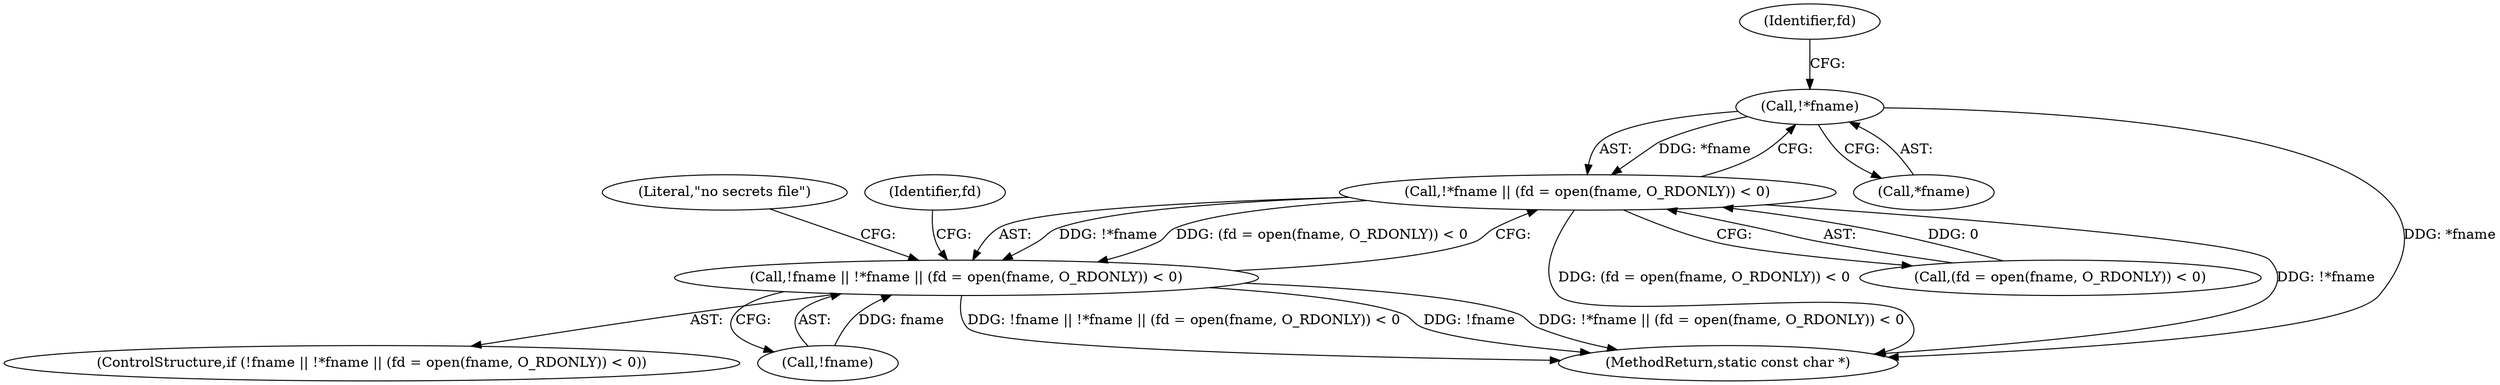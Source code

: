 digraph "0_samba_0dedfbce2c1b851684ba658861fe9d620636c56a@pointer" {
"1000139" [label="(Call,!*fname)"];
"1000138" [label="(Call,!*fname || (fd = open(fname, O_RDONLY)) < 0)"];
"1000135" [label="(Call,!fname || !*fname || (fd = open(fname, O_RDONLY)) < 0)"];
"1000136" [label="(Call,!fname)"];
"1000142" [label="(Call,(fd = open(fname, O_RDONLY)) < 0)"];
"1000150" [label="(Literal,\"no secrets file\")"];
"1000154" [label="(Identifier,fd)"];
"1000134" [label="(ControlStructure,if (!fname || !*fname || (fd = open(fname, O_RDONLY)) < 0))"];
"1000138" [label="(Call,!*fname || (fd = open(fname, O_RDONLY)) < 0)"];
"1000139" [label="(Call,!*fname)"];
"1000135" [label="(Call,!fname || !*fname || (fd = open(fname, O_RDONLY)) < 0)"];
"1000144" [label="(Identifier,fd)"];
"1000140" [label="(Call,*fname)"];
"1000197" [label="(MethodReturn,static const char *)"];
"1000139" -> "1000138"  [label="AST: "];
"1000139" -> "1000140"  [label="CFG: "];
"1000140" -> "1000139"  [label="AST: "];
"1000144" -> "1000139"  [label="CFG: "];
"1000138" -> "1000139"  [label="CFG: "];
"1000139" -> "1000197"  [label="DDG: *fname"];
"1000139" -> "1000138"  [label="DDG: *fname"];
"1000138" -> "1000135"  [label="AST: "];
"1000138" -> "1000142"  [label="CFG: "];
"1000142" -> "1000138"  [label="AST: "];
"1000135" -> "1000138"  [label="CFG: "];
"1000138" -> "1000197"  [label="DDG: (fd = open(fname, O_RDONLY)) < 0"];
"1000138" -> "1000197"  [label="DDG: !*fname"];
"1000138" -> "1000135"  [label="DDG: !*fname"];
"1000138" -> "1000135"  [label="DDG: (fd = open(fname, O_RDONLY)) < 0"];
"1000142" -> "1000138"  [label="DDG: 0"];
"1000135" -> "1000134"  [label="AST: "];
"1000135" -> "1000136"  [label="CFG: "];
"1000136" -> "1000135"  [label="AST: "];
"1000150" -> "1000135"  [label="CFG: "];
"1000154" -> "1000135"  [label="CFG: "];
"1000135" -> "1000197"  [label="DDG: !fname || !*fname || (fd = open(fname, O_RDONLY)) < 0"];
"1000135" -> "1000197"  [label="DDG: !fname"];
"1000135" -> "1000197"  [label="DDG: !*fname || (fd = open(fname, O_RDONLY)) < 0"];
"1000136" -> "1000135"  [label="DDG: fname"];
}
